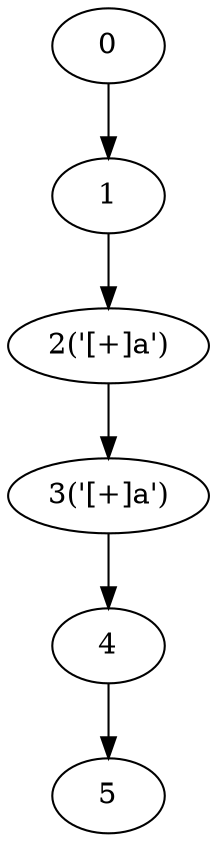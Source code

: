 digraph g {
	0 ;
	1 ;
	2 [label="2('[+]a')"];
	3 [label="3('[+]a')"];
	4 ;
	5 ;
	0->1;
	1->2;
	2->3;
	3->4;
	4->5;
}
